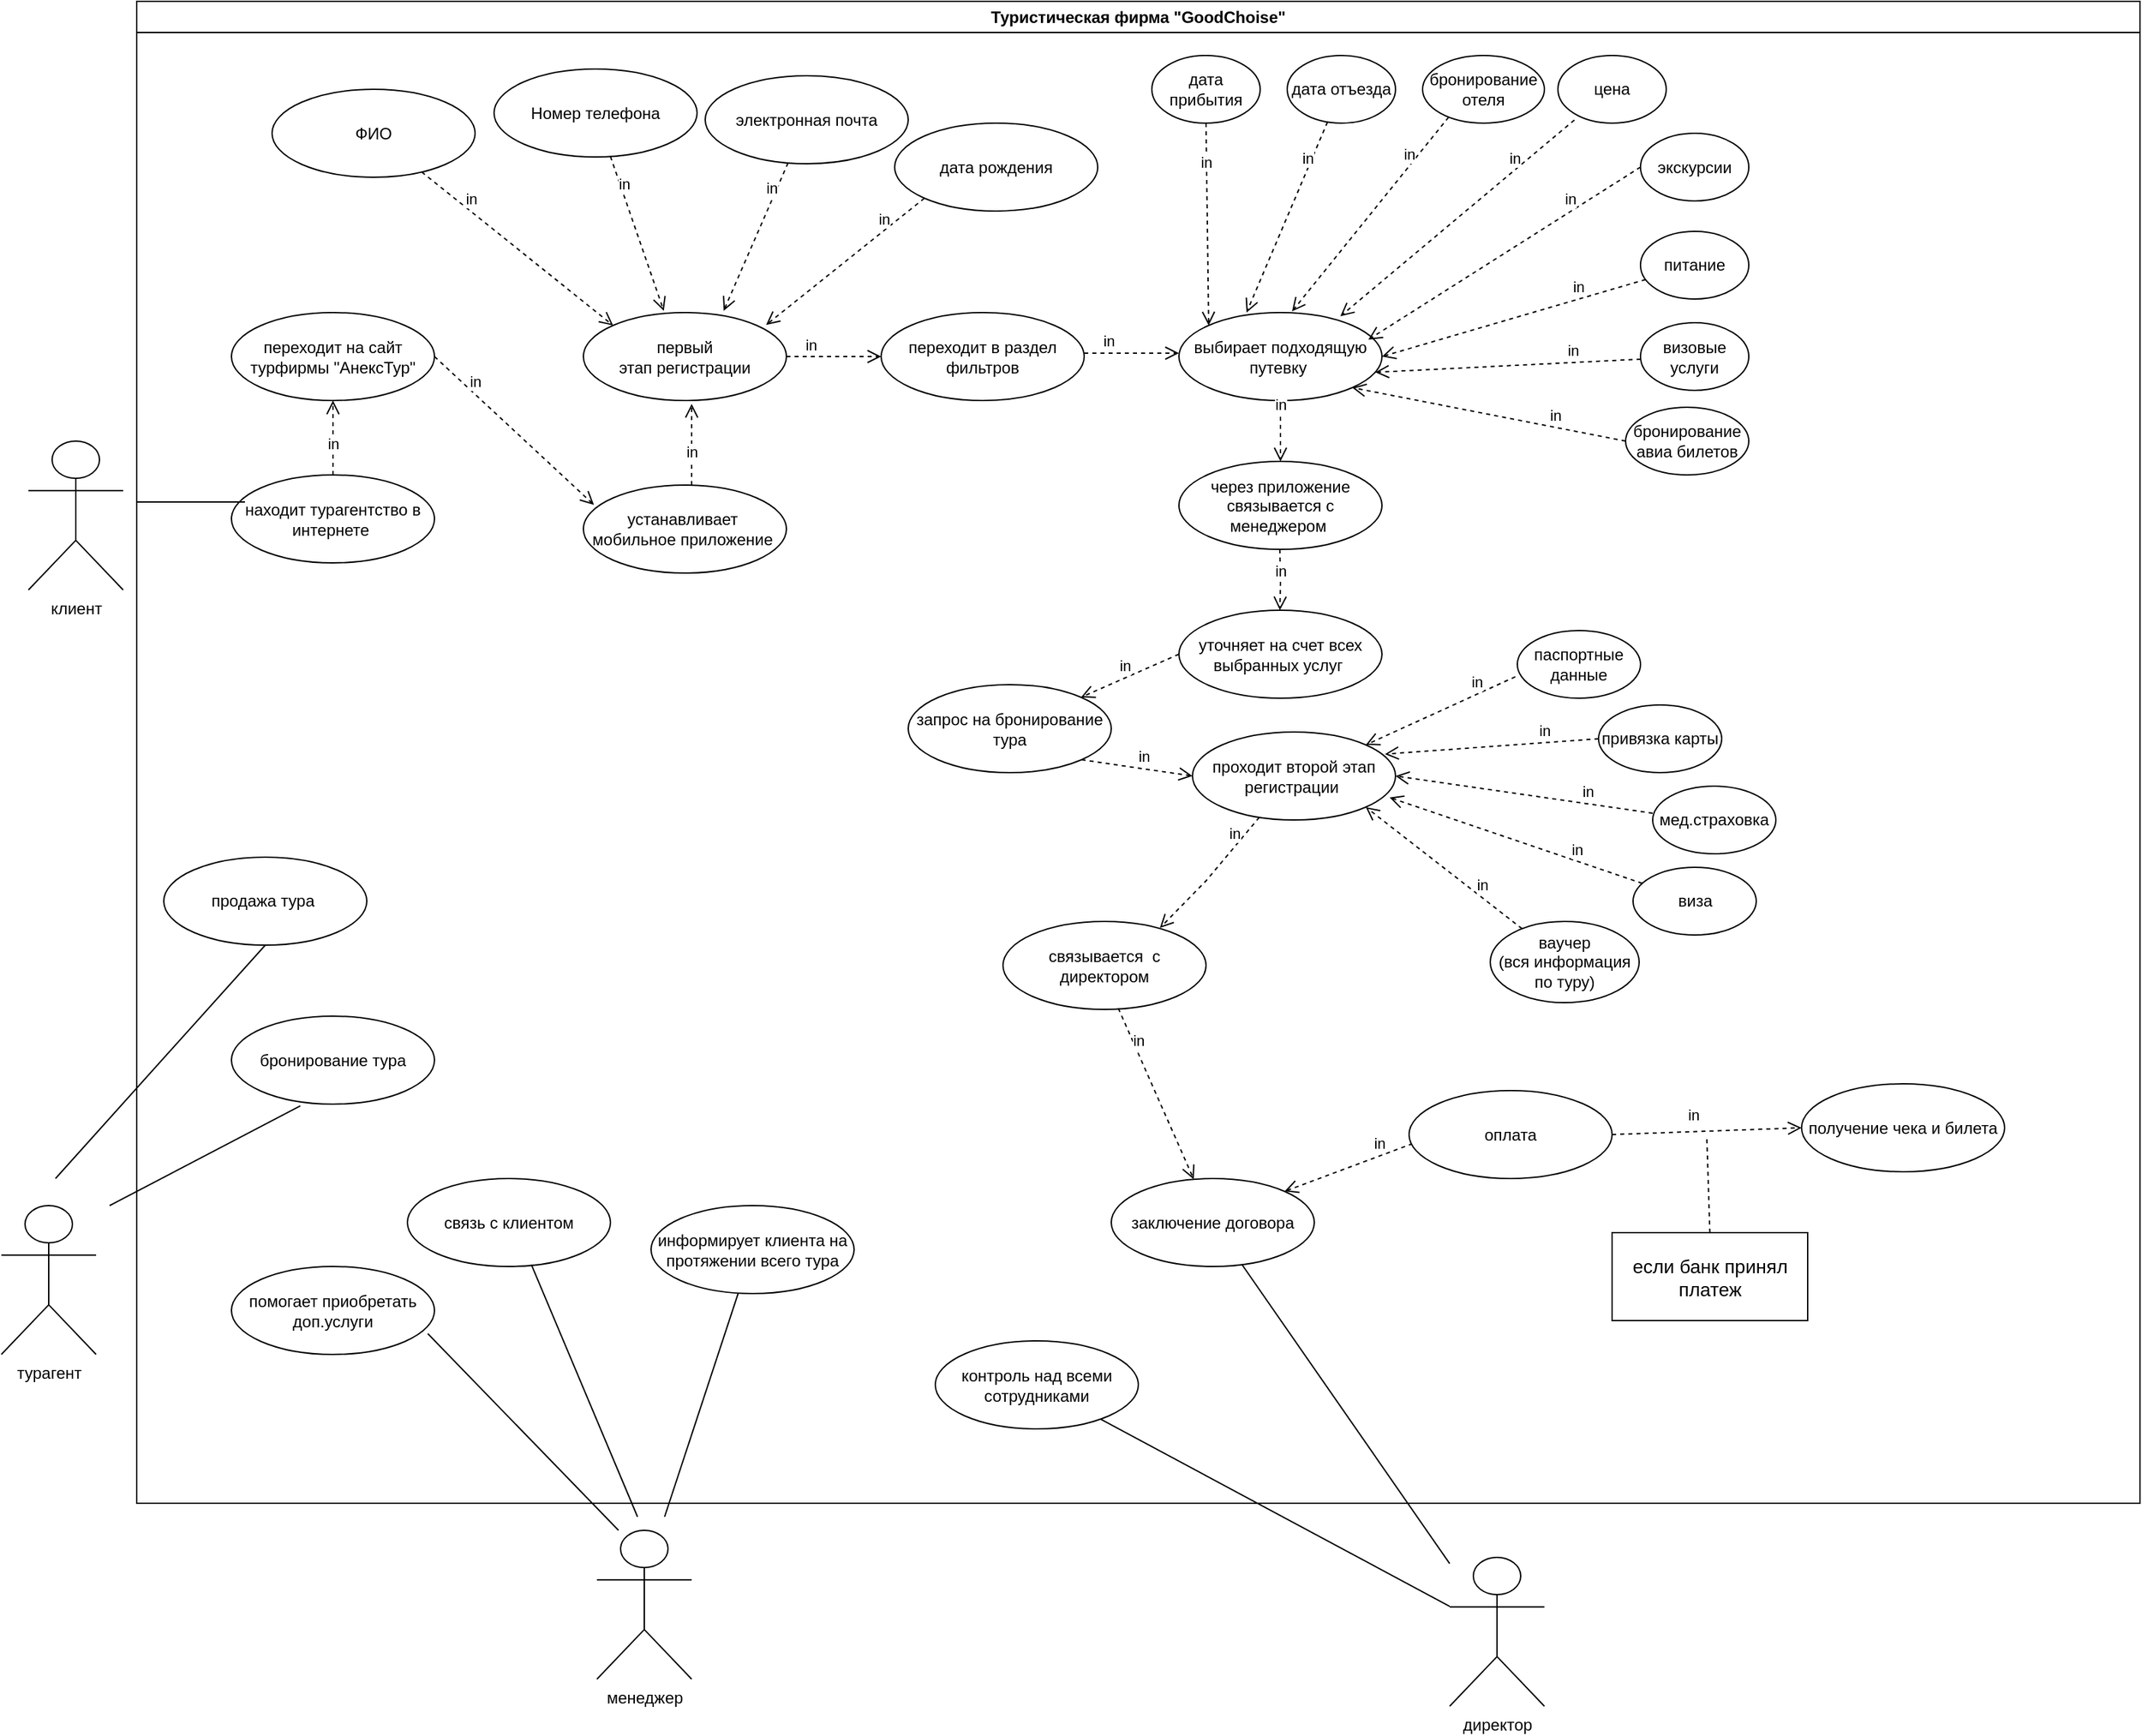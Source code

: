 <mxfile version="20.7.4" type="device"><diagram id="kjkbAdOyP3OfYEVZOc1g" name="Страница 1"><mxGraphModel dx="1386" dy="1952" grid="1" gridSize="10" guides="1" tooltips="1" connect="1" arrows="1" fold="1" page="1" pageScale="1" pageWidth="827" pageHeight="1169" math="0" shadow="0"><root><mxCell id="0"/><mxCell id="1" parent="0"/><mxCell id="I3gk85fvyobUXcbsbWDe-67" value="Туристическая фирма &quot;GoodChoise&quot;" style="swimlane;whiteSpace=wrap;html=1;" vertex="1" parent="1"><mxGeometry x="130" y="-370" width="1480" height="1110" as="geometry"/></mxCell><mxCell id="I3gk85fvyobUXcbsbWDe-72" value="находит турагентство в интернете&amp;nbsp;" style="ellipse;whiteSpace=wrap;html=1;" vertex="1" parent="I3gk85fvyobUXcbsbWDe-67"><mxGeometry x="70" y="350" width="150" height="65" as="geometry"/></mxCell><mxCell id="I3gk85fvyobUXcbsbWDe-74" value="переходит на сайт турфирмы &quot;АнексТур&quot;" style="ellipse;whiteSpace=wrap;html=1;" vertex="1" parent="I3gk85fvyobUXcbsbWDe-67"><mxGeometry x="70" y="230" width="150" height="65" as="geometry"/></mxCell><mxCell id="I3gk85fvyobUXcbsbWDe-80" value="устанавливает&amp;nbsp; мобильное приложение&amp;nbsp;" style="ellipse;whiteSpace=wrap;html=1;" vertex="1" parent="I3gk85fvyobUXcbsbWDe-67"><mxGeometry x="330" y="357.5" width="150" height="65" as="geometry"/></mxCell><mxCell id="I3gk85fvyobUXcbsbWDe-81" value="in" style="html=1;verticalAlign=bottom;endArrow=open;dashed=1;endSize=8;rounded=0;entryX=0.052;entryY=0.225;entryDx=0;entryDy=0;exitX=1;exitY=0.5;exitDx=0;exitDy=0;entryPerimeter=0;" edge="1" parent="I3gk85fvyobUXcbsbWDe-67" source="I3gk85fvyobUXcbsbWDe-74" target="I3gk85fvyobUXcbsbWDe-80"><mxGeometry x="-0.489" relative="1" as="geometry"><mxPoint x="144.66" y="225.0" as="sourcePoint"/><mxPoint x="144.66" y="165.0" as="targetPoint"/><Array as="points"/><mxPoint as="offset"/></mxGeometry></mxCell><mxCell id="I3gk85fvyobUXcbsbWDe-82" value="in" style="html=1;verticalAlign=bottom;endArrow=open;dashed=1;endSize=8;rounded=0;entryX=0;entryY=0;entryDx=0;entryDy=0;" edge="1" parent="I3gk85fvyobUXcbsbWDe-67" source="I3gk85fvyobUXcbsbWDe-83" target="I3gk85fvyobUXcbsbWDe-90"><mxGeometry x="-0.489" relative="1" as="geometry"><mxPoint x="330" y="230" as="sourcePoint"/><mxPoint x="240" y="170" as="targetPoint"/><Array as="points"/><mxPoint as="offset"/></mxGeometry></mxCell><mxCell id="I3gk85fvyobUXcbsbWDe-83" value="ФИО" style="ellipse;whiteSpace=wrap;html=1;" vertex="1" parent="I3gk85fvyobUXcbsbWDe-67"><mxGeometry x="100" y="65" width="150" height="65" as="geometry"/></mxCell><mxCell id="I3gk85fvyobUXcbsbWDe-84" value="Номер телефона" style="ellipse;whiteSpace=wrap;html=1;" vertex="1" parent="I3gk85fvyobUXcbsbWDe-67"><mxGeometry x="264" y="50" width="150" height="65" as="geometry"/></mxCell><mxCell id="I3gk85fvyobUXcbsbWDe-85" value="электронная почта" style="ellipse;whiteSpace=wrap;html=1;" vertex="1" parent="I3gk85fvyobUXcbsbWDe-67"><mxGeometry x="420" y="55" width="150" height="65" as="geometry"/></mxCell><mxCell id="I3gk85fvyobUXcbsbWDe-86" value="дата рождения" style="ellipse;whiteSpace=wrap;html=1;" vertex="1" parent="I3gk85fvyobUXcbsbWDe-67"><mxGeometry x="560" y="90" width="150" height="65" as="geometry"/></mxCell><mxCell id="I3gk85fvyobUXcbsbWDe-87" value="in" style="html=1;verticalAlign=bottom;endArrow=open;dashed=1;endSize=8;rounded=0;entryX=0.396;entryY=-0.02;entryDx=0;entryDy=0;entryPerimeter=0;" edge="1" parent="I3gk85fvyobUXcbsbWDe-67" source="I3gk85fvyobUXcbsbWDe-84" target="I3gk85fvyobUXcbsbWDe-90"><mxGeometry x="-0.489" relative="1" as="geometry"><mxPoint x="410" y="220" as="sourcePoint"/><mxPoint x="360" y="190" as="targetPoint"/><Array as="points"/><mxPoint as="offset"/></mxGeometry></mxCell><mxCell id="I3gk85fvyobUXcbsbWDe-88" value="in" style="html=1;verticalAlign=bottom;endArrow=open;dashed=1;endSize=8;rounded=0;entryX=0.691;entryY=-0.02;entryDx=0;entryDy=0;entryPerimeter=0;" edge="1" parent="I3gk85fvyobUXcbsbWDe-67" source="I3gk85fvyobUXcbsbWDe-85" target="I3gk85fvyobUXcbsbWDe-90"><mxGeometry x="-0.489" relative="1" as="geometry"><mxPoint x="500" y="230" as="sourcePoint"/><mxPoint x="540" y="145.0" as="targetPoint"/><Array as="points"/><mxPoint as="offset"/></mxGeometry></mxCell><mxCell id="I3gk85fvyobUXcbsbWDe-89" value="in" style="html=1;verticalAlign=bottom;endArrow=open;dashed=1;endSize=8;rounded=0;exitX=0;exitY=1;exitDx=0;exitDy=0;entryX=0.9;entryY=0.14;entryDx=0;entryDy=0;entryPerimeter=0;" edge="1" parent="I3gk85fvyobUXcbsbWDe-67" source="I3gk85fvyobUXcbsbWDe-86" target="I3gk85fvyobUXcbsbWDe-90"><mxGeometry x="-0.489" relative="1" as="geometry"><mxPoint x="590" y="250" as="sourcePoint"/><mxPoint x="480" y="200" as="targetPoint"/><Array as="points"/><mxPoint as="offset"/></mxGeometry></mxCell><mxCell id="I3gk85fvyobUXcbsbWDe-90" value="первый&lt;br&gt;&amp;nbsp;этап регистрации&amp;nbsp;" style="ellipse;whiteSpace=wrap;html=1;" vertex="1" parent="I3gk85fvyobUXcbsbWDe-67"><mxGeometry x="330" y="230" width="150" height="65" as="geometry"/></mxCell><mxCell id="I3gk85fvyobUXcbsbWDe-91" value="in" style="html=1;verticalAlign=bottom;endArrow=open;dashed=1;endSize=8;rounded=0;" edge="1" parent="I3gk85fvyobUXcbsbWDe-67"><mxGeometry x="-0.489" relative="1" as="geometry"><mxPoint x="410" y="357.5" as="sourcePoint"/><mxPoint x="410" y="297.5" as="targetPoint"/><Array as="points"/><mxPoint as="offset"/></mxGeometry></mxCell><mxCell id="I3gk85fvyobUXcbsbWDe-92" value="переходит в раздел фильтров" style="ellipse;whiteSpace=wrap;html=1;" vertex="1" parent="I3gk85fvyobUXcbsbWDe-67"><mxGeometry x="550" y="230" width="150" height="65" as="geometry"/></mxCell><mxCell id="I3gk85fvyobUXcbsbWDe-93" value="in" style="html=1;verticalAlign=bottom;endArrow=open;dashed=1;endSize=8;rounded=0;entryX=0;entryY=0.5;entryDx=0;entryDy=0;exitX=1;exitY=0.5;exitDx=0;exitDy=0;" edge="1" parent="I3gk85fvyobUXcbsbWDe-67" source="I3gk85fvyobUXcbsbWDe-90" target="I3gk85fvyobUXcbsbWDe-92"><mxGeometry x="-0.489" relative="1" as="geometry"><mxPoint x="420" y="367.5" as="sourcePoint"/><mxPoint x="420" y="307.5" as="targetPoint"/><Array as="points"/><mxPoint as="offset"/></mxGeometry></mxCell><mxCell id="I3gk85fvyobUXcbsbWDe-95" value="выбирает подходящую путевку&amp;nbsp;" style="ellipse;whiteSpace=wrap;html=1;" vertex="1" parent="I3gk85fvyobUXcbsbWDe-67"><mxGeometry x="770" y="230" width="150" height="65" as="geometry"/></mxCell><mxCell id="I3gk85fvyobUXcbsbWDe-98" value="цена" style="ellipse;whiteSpace=wrap;html=1;" vertex="1" parent="I3gk85fvyobUXcbsbWDe-67"><mxGeometry x="1050" y="40" width="80" height="50" as="geometry"/></mxCell><mxCell id="I3gk85fvyobUXcbsbWDe-101" value="экскурсии" style="ellipse;whiteSpace=wrap;html=1;" vertex="1" parent="I3gk85fvyobUXcbsbWDe-67"><mxGeometry x="1111" y="97.5" width="80" height="50" as="geometry"/></mxCell><mxCell id="I3gk85fvyobUXcbsbWDe-102" value="бронирование отеля" style="ellipse;whiteSpace=wrap;html=1;" vertex="1" parent="I3gk85fvyobUXcbsbWDe-67"><mxGeometry x="950" y="40" width="90" height="50" as="geometry"/></mxCell><mxCell id="I3gk85fvyobUXcbsbWDe-103" value="дата отъезда" style="ellipse;whiteSpace=wrap;html=1;" vertex="1" parent="I3gk85fvyobUXcbsbWDe-67"><mxGeometry x="850" y="40" width="80" height="50" as="geometry"/></mxCell><mxCell id="I3gk85fvyobUXcbsbWDe-94" value="in" style="html=1;verticalAlign=bottom;endArrow=open;dashed=1;endSize=8;rounded=0;" edge="1" parent="I3gk85fvyobUXcbsbWDe-67"><mxGeometry x="-0.489" relative="1" as="geometry"><mxPoint x="700" y="260" as="sourcePoint"/><mxPoint x="770" y="260" as="targetPoint"/><Array as="points"/><mxPoint as="offset"/></mxGeometry></mxCell><mxCell id="I3gk85fvyobUXcbsbWDe-104" value="питание" style="ellipse;whiteSpace=wrap;html=1;" vertex="1" parent="I3gk85fvyobUXcbsbWDe-67"><mxGeometry x="1111" y="170" width="80" height="50" as="geometry"/></mxCell><mxCell id="I3gk85fvyobUXcbsbWDe-105" value="бронирование авиа билетов" style="ellipse;whiteSpace=wrap;html=1;" vertex="1" parent="I3gk85fvyobUXcbsbWDe-67"><mxGeometry x="1100" y="300" width="91" height="50" as="geometry"/></mxCell><mxCell id="I3gk85fvyobUXcbsbWDe-106" value="дата прибытия" style="ellipse;whiteSpace=wrap;html=1;" vertex="1" parent="I3gk85fvyobUXcbsbWDe-67"><mxGeometry x="750" y="40" width="80" height="50" as="geometry"/></mxCell><mxCell id="I3gk85fvyobUXcbsbWDe-107" value="визовые услуги" style="ellipse;whiteSpace=wrap;html=1;" vertex="1" parent="I3gk85fvyobUXcbsbWDe-67"><mxGeometry x="1111" y="237.5" width="80" height="50" as="geometry"/></mxCell><mxCell id="I3gk85fvyobUXcbsbWDe-108" value="in" style="html=1;verticalAlign=bottom;endArrow=open;dashed=1;endSize=8;rounded=0;entryX=0;entryY=0;entryDx=0;entryDy=0;exitX=0.5;exitY=1;exitDx=0;exitDy=0;" edge="1" parent="I3gk85fvyobUXcbsbWDe-67" source="I3gk85fvyobUXcbsbWDe-106" target="I3gk85fvyobUXcbsbWDe-95"><mxGeometry x="-0.489" relative="1" as="geometry"><mxPoint x="810" y="130" as="sourcePoint"/><mxPoint x="780" y="270" as="targetPoint"/><Array as="points"/><mxPoint as="offset"/></mxGeometry></mxCell><mxCell id="I3gk85fvyobUXcbsbWDe-109" value="in" style="html=1;verticalAlign=bottom;endArrow=open;dashed=1;endSize=8;rounded=0;entryX=0.333;entryY=0;entryDx=0;entryDy=0;entryPerimeter=0;" edge="1" parent="I3gk85fvyobUXcbsbWDe-67" source="I3gk85fvyobUXcbsbWDe-103" target="I3gk85fvyobUXcbsbWDe-95"><mxGeometry x="-0.489" relative="1" as="geometry"><mxPoint x="720" y="280" as="sourcePoint"/><mxPoint x="840" y="220" as="targetPoint"/><Array as="points"/><mxPoint as="offset"/></mxGeometry></mxCell><mxCell id="I3gk85fvyobUXcbsbWDe-110" value="in" style="html=1;verticalAlign=bottom;endArrow=open;dashed=1;endSize=8;rounded=0;entryX=0.557;entryY=-0.013;entryDx=0;entryDy=0;entryPerimeter=0;exitX=0.214;exitY=0.911;exitDx=0;exitDy=0;exitPerimeter=0;" edge="1" parent="I3gk85fvyobUXcbsbWDe-67" source="I3gk85fvyobUXcbsbWDe-102" target="I3gk85fvyobUXcbsbWDe-95"><mxGeometry x="-0.489" relative="1" as="geometry"><mxPoint x="900" y="190" as="sourcePoint"/><mxPoint x="889.0" y="99.036" as="targetPoint"/><Array as="points"/><mxPoint as="offset"/></mxGeometry></mxCell><mxCell id="I3gk85fvyobUXcbsbWDe-111" value="in" style="html=1;verticalAlign=bottom;endArrow=open;dashed=1;endSize=8;rounded=0;entryX=0.795;entryY=0.042;entryDx=0;entryDy=0;entryPerimeter=0;exitX=0.152;exitY=0.954;exitDx=0;exitDy=0;exitPerimeter=0;" edge="1" parent="I3gk85fvyobUXcbsbWDe-67" source="I3gk85fvyobUXcbsbWDe-98" target="I3gk85fvyobUXcbsbWDe-95"><mxGeometry x="-0.489" relative="1" as="geometry"><mxPoint x="960" y="200" as="sourcePoint"/><mxPoint x="899.0" y="109.036" as="targetPoint"/><Array as="points"/><mxPoint as="offset"/></mxGeometry></mxCell><mxCell id="I3gk85fvyobUXcbsbWDe-112" value="in" style="html=1;verticalAlign=bottom;endArrow=open;dashed=1;endSize=8;rounded=0;entryX=0.933;entryY=0.308;entryDx=0;entryDy=0;entryPerimeter=0;exitX=0;exitY=0.5;exitDx=0;exitDy=0;" edge="1" parent="I3gk85fvyobUXcbsbWDe-67" source="I3gk85fvyobUXcbsbWDe-101" target="I3gk85fvyobUXcbsbWDe-95"><mxGeometry x="-0.489" relative="1" as="geometry"><mxPoint x="990" y="190" as="sourcePoint"/><mxPoint x="909.0" y="119.036" as="targetPoint"/><Array as="points"/><mxPoint as="offset"/></mxGeometry></mxCell><mxCell id="I3gk85fvyobUXcbsbWDe-113" value="in" style="html=1;verticalAlign=bottom;endArrow=open;dashed=1;endSize=8;rounded=0;entryX=1;entryY=0.5;entryDx=0;entryDy=0;" edge="1" parent="I3gk85fvyobUXcbsbWDe-67" source="I3gk85fvyobUXcbsbWDe-104" target="I3gk85fvyobUXcbsbWDe-95"><mxGeometry x="-0.489" relative="1" as="geometry"><mxPoint x="1010" y="240" as="sourcePoint"/><mxPoint x="919.0" y="129.036" as="targetPoint"/><Array as="points"/><mxPoint as="offset"/></mxGeometry></mxCell><mxCell id="I3gk85fvyobUXcbsbWDe-114" value="in" style="html=1;verticalAlign=bottom;endArrow=open;dashed=1;endSize=8;rounded=0;entryX=0.967;entryY=0.679;entryDx=0;entryDy=0;entryPerimeter=0;" edge="1" parent="I3gk85fvyobUXcbsbWDe-67" source="I3gk85fvyobUXcbsbWDe-107" target="I3gk85fvyobUXcbsbWDe-95"><mxGeometry x="-0.489" relative="1" as="geometry"><mxPoint x="1020" y="280" as="sourcePoint"/><mxPoint x="929.0" y="139.036" as="targetPoint"/><Array as="points"/><mxPoint as="offset"/></mxGeometry></mxCell><mxCell id="I3gk85fvyobUXcbsbWDe-115" value="in" style="html=1;verticalAlign=bottom;endArrow=open;dashed=1;endSize=8;rounded=0;exitX=0;exitY=0.5;exitDx=0;exitDy=0;entryX=1;entryY=1;entryDx=0;entryDy=0;" edge="1" parent="I3gk85fvyobUXcbsbWDe-67" source="I3gk85fvyobUXcbsbWDe-105" target="I3gk85fvyobUXcbsbWDe-95"><mxGeometry x="-0.489" relative="1" as="geometry"><mxPoint x="872.3" y="294.03" as="sourcePoint"/><mxPoint x="970" y="325" as="targetPoint"/><Array as="points"/><mxPoint as="offset"/></mxGeometry></mxCell><mxCell id="I3gk85fvyobUXcbsbWDe-116" value="через приложение связывается с менеджером&amp;nbsp;" style="ellipse;whiteSpace=wrap;html=1;" vertex="1" parent="I3gk85fvyobUXcbsbWDe-67"><mxGeometry x="770" y="340" width="150" height="65" as="geometry"/></mxCell><mxCell id="I3gk85fvyobUXcbsbWDe-117" value="in" style="html=1;verticalAlign=bottom;endArrow=open;dashed=1;endSize=8;rounded=0;entryX=0.5;entryY=0;entryDx=0;entryDy=0;" edge="1" parent="I3gk85fvyobUXcbsbWDe-67" source="I3gk85fvyobUXcbsbWDe-95" target="I3gk85fvyobUXcbsbWDe-116"><mxGeometry x="-0.489" relative="1" as="geometry"><mxPoint x="710" y="270.0" as="sourcePoint"/><mxPoint x="780" y="270.0" as="targetPoint"/><Array as="points"/><mxPoint as="offset"/></mxGeometry></mxCell><mxCell id="I3gk85fvyobUXcbsbWDe-118" value="in" style="html=1;verticalAlign=bottom;endArrow=open;dashed=1;endSize=8;rounded=0;entryX=0.5;entryY=0;entryDx=0;entryDy=0;" edge="1" parent="I3gk85fvyobUXcbsbWDe-67"><mxGeometry x="0.112" relative="1" as="geometry"><mxPoint x="844.58" y="405.0" as="sourcePoint"/><mxPoint x="844.58" y="450.0" as="targetPoint"/><Array as="points"><mxPoint x="845" y="430"/></Array><mxPoint as="offset"/></mxGeometry></mxCell><mxCell id="I3gk85fvyobUXcbsbWDe-119" value="уточняет на счет всех выбранных услуг&amp;nbsp;" style="ellipse;whiteSpace=wrap;html=1;" vertex="1" parent="I3gk85fvyobUXcbsbWDe-67"><mxGeometry x="770" y="450" width="150" height="65" as="geometry"/></mxCell><mxCell id="I3gk85fvyobUXcbsbWDe-121" value="in" style="html=1;verticalAlign=bottom;endArrow=open;dashed=1;endSize=8;rounded=0;exitX=0;exitY=0.5;exitDx=0;exitDy=0;" edge="1" parent="I3gk85fvyobUXcbsbWDe-67" source="I3gk85fvyobUXcbsbWDe-119" target="I3gk85fvyobUXcbsbWDe-122"><mxGeometry x="0.112" relative="1" as="geometry"><mxPoint x="854.58" y="415.0" as="sourcePoint"/><mxPoint x="740" y="482.5" as="targetPoint"/><Array as="points"/><mxPoint as="offset"/></mxGeometry></mxCell><mxCell id="I3gk85fvyobUXcbsbWDe-122" value="запрос на бронирование тура" style="ellipse;whiteSpace=wrap;html=1;" vertex="1" parent="I3gk85fvyobUXcbsbWDe-67"><mxGeometry x="570" y="505" width="150" height="65" as="geometry"/></mxCell><mxCell id="I3gk85fvyobUXcbsbWDe-124" value="проходит второй этап регистрации&amp;nbsp;" style="ellipse;whiteSpace=wrap;html=1;" vertex="1" parent="I3gk85fvyobUXcbsbWDe-67"><mxGeometry x="780" y="540" width="150" height="65" as="geometry"/></mxCell><mxCell id="I3gk85fvyobUXcbsbWDe-127" value="in" style="html=1;verticalAlign=bottom;endArrow=open;dashed=1;endSize=8;rounded=0;entryX=0;entryY=0.5;entryDx=0;entryDy=0;exitX=1;exitY=1;exitDx=0;exitDy=0;" edge="1" parent="I3gk85fvyobUXcbsbWDe-67" source="I3gk85fvyobUXcbsbWDe-122" target="I3gk85fvyobUXcbsbWDe-124"><mxGeometry x="0.112" relative="1" as="geometry"><mxPoint x="760.0" y="560.0" as="sourcePoint"/><mxPoint x="760.0" y="605.0" as="targetPoint"/><Array as="points"/><mxPoint as="offset"/></mxGeometry></mxCell><mxCell id="I3gk85fvyobUXcbsbWDe-129" value="паспортные данные" style="ellipse;whiteSpace=wrap;html=1;" vertex="1" parent="I3gk85fvyobUXcbsbWDe-67"><mxGeometry x="1020" y="465" width="91" height="50" as="geometry"/></mxCell><mxCell id="I3gk85fvyobUXcbsbWDe-130" value="привязка карты" style="ellipse;whiteSpace=wrap;html=1;" vertex="1" parent="I3gk85fvyobUXcbsbWDe-67"><mxGeometry x="1080" y="520" width="91" height="50" as="geometry"/></mxCell><mxCell id="I3gk85fvyobUXcbsbWDe-131" value="мед.страховка" style="ellipse;whiteSpace=wrap;html=1;" vertex="1" parent="I3gk85fvyobUXcbsbWDe-67"><mxGeometry x="1120" y="580" width="91" height="50" as="geometry"/></mxCell><mxCell id="I3gk85fvyobUXcbsbWDe-132" value="виза" style="ellipse;whiteSpace=wrap;html=1;" vertex="1" parent="I3gk85fvyobUXcbsbWDe-67"><mxGeometry x="1105.5" y="640" width="91" height="50" as="geometry"/></mxCell><mxCell id="I3gk85fvyobUXcbsbWDe-133" value="ваучер&lt;br&gt;(вся информация по туру)" style="ellipse;whiteSpace=wrap;html=1;" vertex="1" parent="I3gk85fvyobUXcbsbWDe-67"><mxGeometry x="1000" y="680" width="110" height="60" as="geometry"/></mxCell><mxCell id="I3gk85fvyobUXcbsbWDe-136" value="in" style="html=1;verticalAlign=bottom;endArrow=open;dashed=1;endSize=8;rounded=0;entryX=1;entryY=0;entryDx=0;entryDy=0;exitX=-0.016;exitY=0.683;exitDx=0;exitDy=0;exitPerimeter=0;" edge="1" parent="I3gk85fvyobUXcbsbWDe-67" source="I3gk85fvyobUXcbsbWDe-129" target="I3gk85fvyobUXcbsbWDe-124"><mxGeometry x="-0.489" relative="1" as="geometry"><mxPoint x="970" y="490" as="sourcePoint"/><mxPoint x="1111.0" y="592.24" as="targetPoint"/><Array as="points"/><mxPoint as="offset"/></mxGeometry></mxCell><mxCell id="I3gk85fvyobUXcbsbWDe-138" value="in" style="html=1;verticalAlign=bottom;endArrow=open;dashed=1;endSize=8;rounded=0;entryX=0.948;entryY=0.251;entryDx=0;entryDy=0;entryPerimeter=0;exitX=0;exitY=0.5;exitDx=0;exitDy=0;" edge="1" parent="I3gk85fvyobUXcbsbWDe-67" source="I3gk85fvyobUXcbsbWDe-130" target="I3gk85fvyobUXcbsbWDe-124"><mxGeometry x="-0.489" relative="1" as="geometry"><mxPoint x="1030" y="560" as="sourcePoint"/><mxPoint x="1037.826" y="517.9" as="targetPoint"/><Array as="points"/><mxPoint as="offset"/></mxGeometry></mxCell><mxCell id="I3gk85fvyobUXcbsbWDe-139" value="in" style="html=1;verticalAlign=bottom;endArrow=open;dashed=1;endSize=8;rounded=0;entryX=1;entryY=0.5;entryDx=0;entryDy=0;exitX=0;exitY=0.4;exitDx=0;exitDy=0;exitPerimeter=0;" edge="1" parent="I3gk85fvyobUXcbsbWDe-67" source="I3gk85fvyobUXcbsbWDe-131" target="I3gk85fvyobUXcbsbWDe-124"><mxGeometry x="-0.489" relative="1" as="geometry"><mxPoint x="1020" y="590" as="sourcePoint"/><mxPoint x="1047.826" y="527.9" as="targetPoint"/><Array as="points"/><mxPoint as="offset"/></mxGeometry></mxCell><mxCell id="I3gk85fvyobUXcbsbWDe-140" value="in" style="html=1;verticalAlign=bottom;endArrow=open;dashed=1;endSize=8;rounded=0;entryX=0.971;entryY=0.745;entryDx=0;entryDy=0;entryPerimeter=0;" edge="1" parent="I3gk85fvyobUXcbsbWDe-67" source="I3gk85fvyobUXcbsbWDe-132" target="I3gk85fvyobUXcbsbWDe-124"><mxGeometry x="-0.489" relative="1" as="geometry"><mxPoint x="1100" y="660" as="sourcePoint"/><mxPoint x="1057.826" y="537.9" as="targetPoint"/><Array as="points"/><mxPoint as="offset"/></mxGeometry></mxCell><mxCell id="I3gk85fvyobUXcbsbWDe-141" value="in" style="html=1;verticalAlign=bottom;endArrow=open;dashed=1;endSize=8;rounded=0;entryX=1;entryY=1;entryDx=0;entryDy=0;" edge="1" parent="I3gk85fvyobUXcbsbWDe-67" source="I3gk85fvyobUXcbsbWDe-133" target="I3gk85fvyobUXcbsbWDe-124"><mxGeometry x="-0.489" relative="1" as="geometry"><mxPoint x="960" y="670" as="sourcePoint"/><mxPoint x="1067.826" y="547.9" as="targetPoint"/><Array as="points"/><mxPoint as="offset"/></mxGeometry></mxCell><mxCell id="I3gk85fvyobUXcbsbWDe-144" value="связь с клиентом" style="ellipse;whiteSpace=wrap;html=1;" vertex="1" parent="I3gk85fvyobUXcbsbWDe-67"><mxGeometry x="200" y="870" width="150" height="65" as="geometry"/></mxCell><mxCell id="I3gk85fvyobUXcbsbWDe-146" value="информирует клиента на протяжении всего тура" style="ellipse;whiteSpace=wrap;html=1;" vertex="1" parent="I3gk85fvyobUXcbsbWDe-67"><mxGeometry x="380" y="890" width="150" height="65" as="geometry"/></mxCell><mxCell id="I3gk85fvyobUXcbsbWDe-149" value="помогает приобретать доп.услуги" style="ellipse;whiteSpace=wrap;html=1;" vertex="1" parent="I3gk85fvyobUXcbsbWDe-67"><mxGeometry x="70" y="935" width="150" height="65" as="geometry"/></mxCell><mxCell id="I3gk85fvyobUXcbsbWDe-151" value="продажа тура&amp;nbsp;" style="ellipse;whiteSpace=wrap;html=1;" vertex="1" parent="I3gk85fvyobUXcbsbWDe-67"><mxGeometry x="20" y="632.5" width="150" height="65" as="geometry"/></mxCell><mxCell id="I3gk85fvyobUXcbsbWDe-153" value="бронирование тура" style="ellipse;whiteSpace=wrap;html=1;" vertex="1" parent="I3gk85fvyobUXcbsbWDe-67"><mxGeometry x="70" y="750" width="150" height="65" as="geometry"/></mxCell><mxCell id="I3gk85fvyobUXcbsbWDe-157" value="связывается&amp;nbsp; с директором" style="ellipse;whiteSpace=wrap;html=1;" vertex="1" parent="I3gk85fvyobUXcbsbWDe-67"><mxGeometry x="640" y="680" width="150" height="65" as="geometry"/></mxCell><mxCell id="I3gk85fvyobUXcbsbWDe-156" value="in" style="html=1;verticalAlign=bottom;endArrow=open;dashed=1;endSize=8;rounded=0;entryX=0.773;entryY=0.074;entryDx=0;entryDy=0;entryPerimeter=0;" edge="1" parent="I3gk85fvyobUXcbsbWDe-67" source="I3gk85fvyobUXcbsbWDe-124" target="I3gk85fvyobUXcbsbWDe-157"><mxGeometry x="-0.489" relative="1" as="geometry"><mxPoint x="905.096" y="609.966" as="sourcePoint"/><mxPoint x="810" y="740" as="targetPoint"/><Array as="points"><mxPoint x="790" y="650"/></Array><mxPoint as="offset"/></mxGeometry></mxCell><mxCell id="I3gk85fvyobUXcbsbWDe-159" value="заключение договора" style="ellipse;whiteSpace=wrap;html=1;" vertex="1" parent="I3gk85fvyobUXcbsbWDe-67"><mxGeometry x="720" y="870" width="150" height="65" as="geometry"/></mxCell><mxCell id="I3gk85fvyobUXcbsbWDe-160" value="контроль над всеми сотрудниками" style="ellipse;whiteSpace=wrap;html=1;" vertex="1" parent="I3gk85fvyobUXcbsbWDe-67"><mxGeometry x="590" y="990" width="150" height="65" as="geometry"/></mxCell><mxCell id="I3gk85fvyobUXcbsbWDe-166" value="in" style="html=1;verticalAlign=bottom;endArrow=open;dashed=1;endSize=8;rounded=0;exitX=0.018;exitY=0.603;exitDx=0;exitDy=0;exitPerimeter=0;entryX=1;entryY=0;entryDx=0;entryDy=0;" edge="1" parent="I3gk85fvyobUXcbsbWDe-67" source="I3gk85fvyobUXcbsbWDe-168" target="I3gk85fvyobUXcbsbWDe-159"><mxGeometry x="-0.489" relative="1" as="geometry"><mxPoint x="573.206" y="878.976" as="sourcePoint"/><mxPoint x="840" y="840" as="targetPoint"/><Array as="points"/><mxPoint as="offset"/></mxGeometry></mxCell><mxCell id="I3gk85fvyobUXcbsbWDe-168" value="оплата" style="ellipse;whiteSpace=wrap;html=1;" vertex="1" parent="I3gk85fvyobUXcbsbWDe-67"><mxGeometry x="940" y="805" width="150" height="65" as="geometry"/></mxCell><mxCell id="I3gk85fvyobUXcbsbWDe-169" value="in" style="html=1;verticalAlign=bottom;endArrow=open;dashed=1;endSize=8;rounded=0;exitX=1;exitY=0.5;exitDx=0;exitDy=0;entryX=0;entryY=0.5;entryDx=0;entryDy=0;" edge="1" parent="I3gk85fvyobUXcbsbWDe-67" source="I3gk85fvyobUXcbsbWDe-168" target="I3gk85fvyobUXcbsbWDe-170"><mxGeometry x="-0.141" y="3" relative="1" as="geometry"><mxPoint x="1100.4" y="854.755" as="sourcePoint"/><mxPoint x="1210" y="830" as="targetPoint"/><Array as="points"/><mxPoint as="offset"/></mxGeometry></mxCell><mxCell id="I3gk85fvyobUXcbsbWDe-170" value="получение чека и билета" style="ellipse;whiteSpace=wrap;html=1;" vertex="1" parent="I3gk85fvyobUXcbsbWDe-67"><mxGeometry x="1230" y="800" width="150" height="65" as="geometry"/></mxCell><mxCell id="I3gk85fvyobUXcbsbWDe-79" value="in" style="html=1;verticalAlign=bottom;endArrow=open;dashed=1;endSize=8;rounded=0;" edge="1" parent="I3gk85fvyobUXcbsbWDe-67" target="I3gk85fvyobUXcbsbWDe-74"><mxGeometry x="-0.489" relative="1" as="geometry"><mxPoint x="145" y="350" as="sourcePoint"/><mxPoint x="170" y="280" as="targetPoint"/><Array as="points"><mxPoint x="145" y="320"/></Array><mxPoint as="offset"/></mxGeometry></mxCell><mxCell id="I3gk85fvyobUXcbsbWDe-173" value="in" style="html=1;verticalAlign=bottom;endArrow=open;dashed=1;endSize=8;rounded=0;exitX=0.568;exitY=0.987;exitDx=0;exitDy=0;exitPerimeter=0;" edge="1" parent="I3gk85fvyobUXcbsbWDe-67" source="I3gk85fvyobUXcbsbWDe-157" target="I3gk85fvyobUXcbsbWDe-159"><mxGeometry x="-0.489" relative="1" as="geometry"><mxPoint x="839.279" y="613.029" as="sourcePoint"/><mxPoint x="770" y="800" as="targetPoint"/><Array as="points"/><mxPoint as="offset"/></mxGeometry></mxCell><mxCell id="I3gk85fvyobUXcbsbWDe-176" value="если банк принял платеж" style="rounded=0;whiteSpace=wrap;html=1;fontSize=14;" vertex="1" parent="I3gk85fvyobUXcbsbWDe-67"><mxGeometry x="1090" y="910" width="144.5" height="65" as="geometry"/></mxCell><mxCell id="I3gk85fvyobUXcbsbWDe-178" value="" style="endArrow=none;dashed=1;html=1;rounded=0;fontSize=14;exitX=0.5;exitY=0;exitDx=0;exitDy=0;" edge="1" parent="I3gk85fvyobUXcbsbWDe-67" source="I3gk85fvyobUXcbsbWDe-176"><mxGeometry width="50" height="50" relative="1" as="geometry"><mxPoint x="1130" y="910" as="sourcePoint"/><mxPoint x="1160" y="840" as="targetPoint"/></mxGeometry></mxCell><mxCell id="I3gk85fvyobUXcbsbWDe-68" value="клиент" style="shape=umlActor;verticalLabelPosition=bottom;verticalAlign=top;html=1;outlineConnect=0;" vertex="1" parent="1"><mxGeometry x="50" y="-45" width="70" height="110" as="geometry"/></mxCell><mxCell id="I3gk85fvyobUXcbsbWDe-70" value="" style="endArrow=none;html=1;rounded=0;" edge="1" parent="1"><mxGeometry width="50" height="50" relative="1" as="geometry"><mxPoint x="130" as="sourcePoint"/><mxPoint x="210" as="targetPoint"/></mxGeometry></mxCell><mxCell id="I3gk85fvyobUXcbsbWDe-142" value="турагент" style="shape=umlActor;verticalLabelPosition=bottom;verticalAlign=top;html=1;outlineConnect=0;" vertex="1" parent="1"><mxGeometry x="30" y="520" width="70" height="110" as="geometry"/></mxCell><mxCell id="I3gk85fvyobUXcbsbWDe-143" value="" style="endArrow=none;html=1;rounded=0;entryX=0.611;entryY=0.982;entryDx=0;entryDy=0;entryPerimeter=0;" edge="1" parent="1" target="I3gk85fvyobUXcbsbWDe-144"><mxGeometry width="50" height="50" relative="1" as="geometry"><mxPoint x="500" y="750" as="sourcePoint"/><mxPoint x="500" y="540" as="targetPoint"/></mxGeometry></mxCell><mxCell id="I3gk85fvyobUXcbsbWDe-147" value="" style="endArrow=none;html=1;rounded=0;" edge="1" parent="1" target="I3gk85fvyobUXcbsbWDe-146"><mxGeometry width="50" height="50" relative="1" as="geometry"><mxPoint x="520" y="750" as="sourcePoint"/><mxPoint x="431.65" y="573.83" as="targetPoint"/></mxGeometry></mxCell><mxCell id="I3gk85fvyobUXcbsbWDe-150" value="" style="endArrow=none;html=1;rounded=0;entryX=0.967;entryY=0.764;entryDx=0;entryDy=0;entryPerimeter=0;" edge="1" parent="1" target="I3gk85fvyobUXcbsbWDe-149"><mxGeometry width="50" height="50" relative="1" as="geometry"><mxPoint x="485.956" y="760" as="sourcePoint"/><mxPoint x="431.65" y="573.83" as="targetPoint"/></mxGeometry></mxCell><mxCell id="I3gk85fvyobUXcbsbWDe-154" value="" style="endArrow=none;html=1;rounded=0;entryX=0.339;entryY=1.021;entryDx=0;entryDy=0;entryPerimeter=0;" edge="1" parent="1" target="I3gk85fvyobUXcbsbWDe-153"><mxGeometry width="50" height="50" relative="1" as="geometry"><mxPoint x="110" y="520" as="sourcePoint"/><mxPoint x="284.27" y="319.998" as="targetPoint"/></mxGeometry></mxCell><mxCell id="I3gk85fvyobUXcbsbWDe-152" value="" style="endArrow=none;html=1;rounded=0;exitX=0.5;exitY=1;exitDx=0;exitDy=0;" edge="1" parent="1" source="I3gk85fvyobUXcbsbWDe-151"><mxGeometry width="50" height="50" relative="1" as="geometry"><mxPoint x="270" y="500" as="sourcePoint"/><mxPoint x="70" y="500" as="targetPoint"/></mxGeometry></mxCell><mxCell id="I3gk85fvyobUXcbsbWDe-155" value="директор" style="shape=umlActor;verticalLabelPosition=bottom;verticalAlign=top;html=1;outlineConnect=0;" vertex="1" parent="1"><mxGeometry x="1100" y="780" width="70" height="110" as="geometry"/></mxCell><mxCell id="I3gk85fvyobUXcbsbWDe-161" value="" style="endArrow=none;html=1;rounded=0;" edge="1" parent="1" source="I3gk85fvyobUXcbsbWDe-155" target="I3gk85fvyobUXcbsbWDe-160"><mxGeometry width="50" height="50" relative="1" as="geometry"><mxPoint x="1120" y="700" as="sourcePoint"/><mxPoint x="1060" y="590" as="targetPoint"/></mxGeometry></mxCell><mxCell id="I3gk85fvyobUXcbsbWDe-158" value="" style="endArrow=none;html=1;rounded=0;" edge="1" parent="1" source="I3gk85fvyobUXcbsbWDe-155" target="I3gk85fvyobUXcbsbWDe-159"><mxGeometry width="50" height="50" relative="1" as="geometry"><mxPoint x="1110" y="690" as="sourcePoint"/><mxPoint x="1050" y="580" as="targetPoint"/></mxGeometry></mxCell><mxCell id="I3gk85fvyobUXcbsbWDe-171" value="менеджер" style="shape=umlActor;verticalLabelPosition=bottom;verticalAlign=top;html=1;outlineConnect=0;" vertex="1" parent="1"><mxGeometry x="470" y="760" width="70" height="110" as="geometry"/></mxCell></root></mxGraphModel></diagram></mxfile>